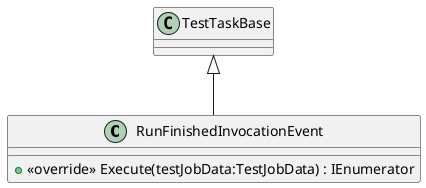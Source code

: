 @startuml
class RunFinishedInvocationEvent {
    + <<override>> Execute(testJobData:TestJobData) : IEnumerator
}
TestTaskBase <|-- RunFinishedInvocationEvent
@enduml
